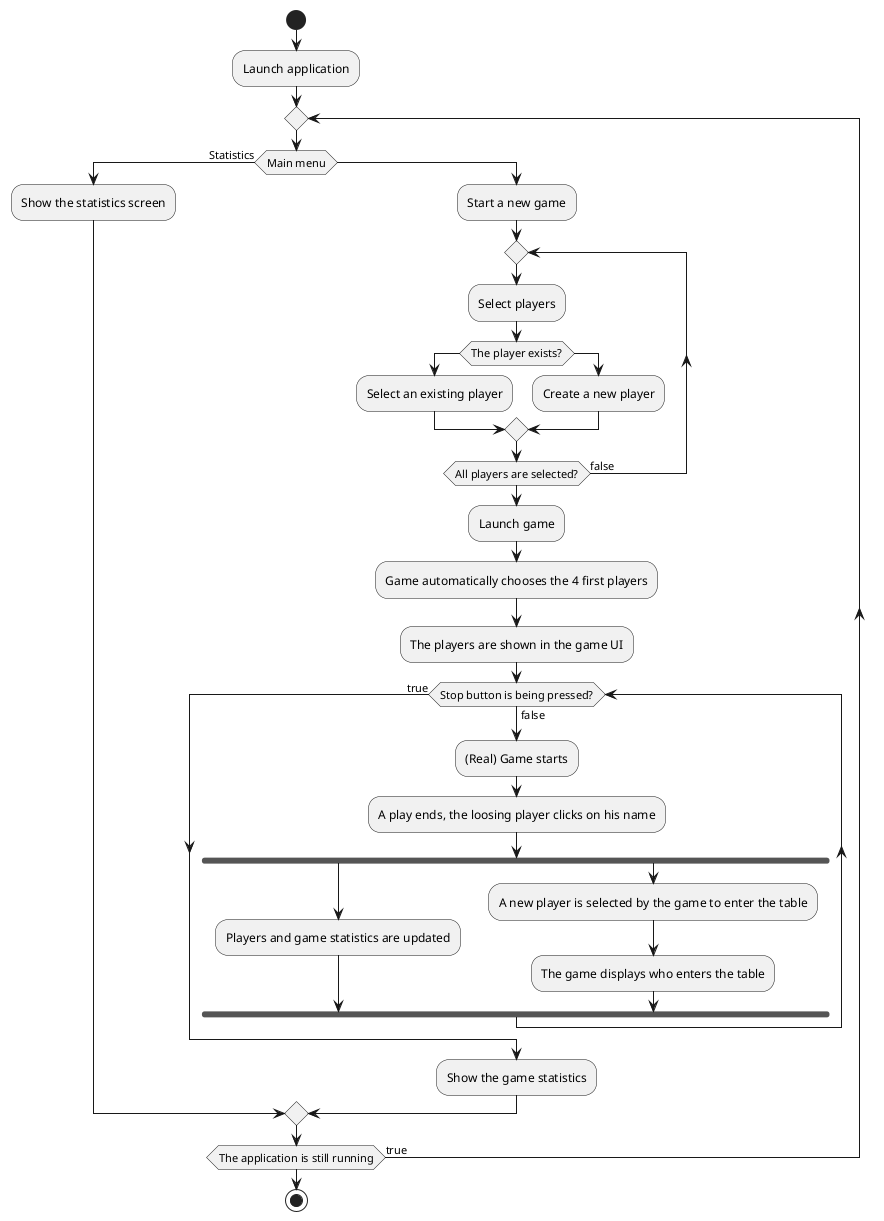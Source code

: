 @startuml
start
:Launch application;
repeat
if (Main menu) then (Statistics)
  :Show the statistics screen;
else
  :Start a new game;
  repeat
  :Select players;
  if (The player exists?) then
    :Select an existing player;
  else
    :Create a new player;
  endif
  repeat while (All players are selected?) is (false)
  :Launch game;
  :Game automatically chooses the 4 first players;
  :The players are shown in the game UI;
  while (Stop button is being pressed?) is (false)
    :(Real) Game starts;
    :A play ends, the loosing player clicks on his name;
    fork
      :Players and game statistics are updated;
    fork again
      :A new player is selected by the game to enter the table;
      :The game displays who enters the table;
    end fork
  end while (true)
  :Show the game statistics;
endif
repeat while (The application is still running) is (true)
stop
@enduml
